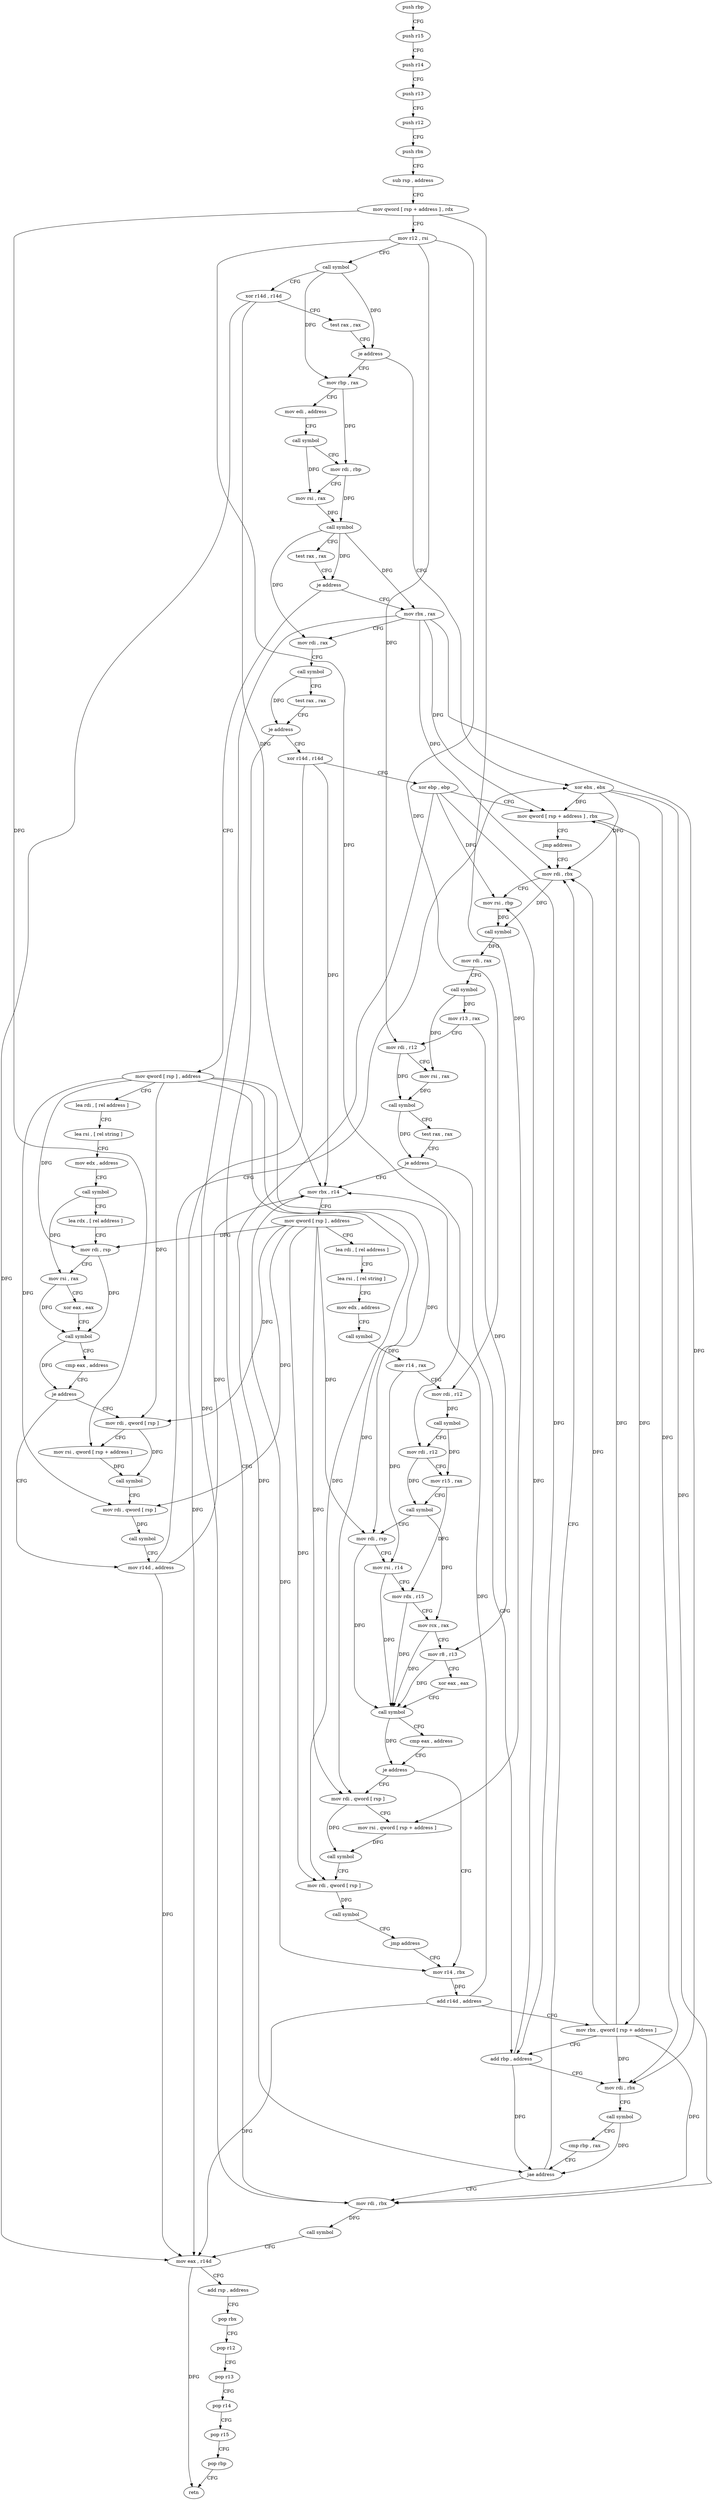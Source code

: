 digraph "func" {
"113376" [label = "push rbp" ]
"113377" [label = "push r15" ]
"113379" [label = "push r14" ]
"113381" [label = "push r13" ]
"113383" [label = "push r12" ]
"113385" [label = "push rbx" ]
"113386" [label = "sub rsp , address" ]
"113390" [label = "mov qword [ rsp + address ] , rdx" ]
"113395" [label = "mov r12 , rsi" ]
"113398" [label = "call symbol" ]
"113403" [label = "xor r14d , r14d" ]
"113406" [label = "test rax , rax" ]
"113409" [label = "je address" ]
"113761" [label = "xor ebx , ebx" ]
"113415" [label = "mov rbp , rax" ]
"113763" [label = "mov rdi , rbx" ]
"113418" [label = "mov edi , address" ]
"113423" [label = "call symbol" ]
"113428" [label = "mov rdi , rbp" ]
"113431" [label = "mov rsi , rax" ]
"113434" [label = "call symbol" ]
"113439" [label = "test rax , rax" ]
"113442" [label = "je address" ]
"113675" [label = "mov qword [ rsp ] , address" ]
"113448" [label = "mov rbx , rax" ]
"113683" [label = "lea rdi , [ rel address ]" ]
"113690" [label = "lea rsi , [ rel string ]" ]
"113697" [label = "mov edx , address" ]
"113702" [label = "call symbol" ]
"113707" [label = "lea rdx , [ rel address ]" ]
"113714" [label = "mov rdi , rsp" ]
"113717" [label = "mov rsi , rax" ]
"113720" [label = "xor eax , eax" ]
"113722" [label = "call symbol" ]
"113727" [label = "cmp eax , address" ]
"113730" [label = "je address" ]
"113755" [label = "mov r14d , address" ]
"113732" [label = "mov rdi , qword [ rsp ]" ]
"113451" [label = "mov rdi , rax" ]
"113454" [label = "call symbol" ]
"113459" [label = "test rax , rax" ]
"113462" [label = "je address" ]
"113468" [label = "xor r14d , r14d" ]
"113736" [label = "mov rsi , qword [ rsp + address ]" ]
"113741" [label = "call symbol" ]
"113746" [label = "mov rdi , qword [ rsp ]" ]
"113750" [label = "call symbol" ]
"113766" [label = "call symbol" ]
"113771" [label = "mov eax , r14d" ]
"113774" [label = "add rsp , address" ]
"113778" [label = "pop rbx" ]
"113779" [label = "pop r12" ]
"113781" [label = "pop r13" ]
"113783" [label = "pop r14" ]
"113785" [label = "pop r15" ]
"113787" [label = "pop rbp" ]
"113788" [label = "retn" ]
"113471" [label = "xor ebp , ebp" ]
"113473" [label = "mov qword [ rsp + address ] , rbx" ]
"113478" [label = "jmp address" ]
"113521" [label = "mov rdi , rbx" ]
"113524" [label = "mov rsi , rbp" ]
"113527" [label = "call symbol" ]
"113532" [label = "mov rdi , rax" ]
"113535" [label = "call symbol" ]
"113540" [label = "mov r13 , rax" ]
"113543" [label = "mov rdi , r12" ]
"113546" [label = "mov rsi , rax" ]
"113549" [label = "call symbol" ]
"113554" [label = "test rax , rax" ]
"113557" [label = "je address" ]
"113500" [label = "add rbp , address" ]
"113559" [label = "mov rbx , r14" ]
"113504" [label = "mov rdi , rbx" ]
"113507" [label = "call symbol" ]
"113512" [label = "cmp rbp , rax" ]
"113515" [label = "jae address" ]
"113562" [label = "mov qword [ rsp ] , address" ]
"113570" [label = "lea rdi , [ rel address ]" ]
"113577" [label = "lea rsi , [ rel string ]" ]
"113584" [label = "mov edx , address" ]
"113589" [label = "call symbol" ]
"113594" [label = "mov r14 , rax" ]
"113597" [label = "mov rdi , r12" ]
"113600" [label = "call symbol" ]
"113605" [label = "mov rdi , r12" ]
"113608" [label = "mov r15 , rax" ]
"113611" [label = "call symbol" ]
"113616" [label = "mov rdi , rsp" ]
"113619" [label = "mov rsi , r14" ]
"113622" [label = "mov rdx , r15" ]
"113625" [label = "mov rcx , rax" ]
"113628" [label = "mov r8 , r13" ]
"113631" [label = "xor eax , eax" ]
"113633" [label = "call symbol" ]
"113638" [label = "cmp eax , address" ]
"113641" [label = "je address" ]
"113488" [label = "mov r14 , rbx" ]
"113647" [label = "mov rdi , qword [ rsp ]" ]
"113491" [label = "add r14d , address" ]
"113495" [label = "mov rbx , qword [ rsp + address ]" ]
"113651" [label = "mov rsi , qword [ rsp + address ]" ]
"113656" [label = "call symbol" ]
"113661" [label = "mov rdi , qword [ rsp ]" ]
"113665" [label = "call symbol" ]
"113670" [label = "jmp address" ]
"113376" -> "113377" [ label = "CFG" ]
"113377" -> "113379" [ label = "CFG" ]
"113379" -> "113381" [ label = "CFG" ]
"113381" -> "113383" [ label = "CFG" ]
"113383" -> "113385" [ label = "CFG" ]
"113385" -> "113386" [ label = "CFG" ]
"113386" -> "113390" [ label = "CFG" ]
"113390" -> "113395" [ label = "CFG" ]
"113390" -> "113736" [ label = "DFG" ]
"113390" -> "113651" [ label = "DFG" ]
"113395" -> "113398" [ label = "CFG" ]
"113395" -> "113543" [ label = "DFG" ]
"113395" -> "113597" [ label = "DFG" ]
"113395" -> "113605" [ label = "DFG" ]
"113398" -> "113403" [ label = "CFG" ]
"113398" -> "113409" [ label = "DFG" ]
"113398" -> "113415" [ label = "DFG" ]
"113403" -> "113406" [ label = "CFG" ]
"113403" -> "113771" [ label = "DFG" ]
"113403" -> "113559" [ label = "DFG" ]
"113406" -> "113409" [ label = "CFG" ]
"113409" -> "113761" [ label = "CFG" ]
"113409" -> "113415" [ label = "CFG" ]
"113761" -> "113763" [ label = "DFG" ]
"113761" -> "113473" [ label = "DFG" ]
"113761" -> "113521" [ label = "DFG" ]
"113761" -> "113504" [ label = "DFG" ]
"113415" -> "113418" [ label = "CFG" ]
"113415" -> "113428" [ label = "DFG" ]
"113763" -> "113766" [ label = "DFG" ]
"113418" -> "113423" [ label = "CFG" ]
"113423" -> "113428" [ label = "CFG" ]
"113423" -> "113431" [ label = "DFG" ]
"113428" -> "113431" [ label = "CFG" ]
"113428" -> "113434" [ label = "DFG" ]
"113431" -> "113434" [ label = "DFG" ]
"113434" -> "113439" [ label = "CFG" ]
"113434" -> "113442" [ label = "DFG" ]
"113434" -> "113448" [ label = "DFG" ]
"113434" -> "113451" [ label = "DFG" ]
"113439" -> "113442" [ label = "CFG" ]
"113442" -> "113675" [ label = "CFG" ]
"113442" -> "113448" [ label = "CFG" ]
"113675" -> "113683" [ label = "CFG" ]
"113675" -> "113732" [ label = "DFG" ]
"113675" -> "113746" [ label = "DFG" ]
"113675" -> "113647" [ label = "DFG" ]
"113675" -> "113661" [ label = "DFG" ]
"113675" -> "113714" [ label = "DFG" ]
"113675" -> "113616" [ label = "DFG" ]
"113448" -> "113451" [ label = "CFG" ]
"113448" -> "113763" [ label = "DFG" ]
"113448" -> "113473" [ label = "DFG" ]
"113448" -> "113521" [ label = "DFG" ]
"113448" -> "113504" [ label = "DFG" ]
"113683" -> "113690" [ label = "CFG" ]
"113690" -> "113697" [ label = "CFG" ]
"113697" -> "113702" [ label = "CFG" ]
"113702" -> "113707" [ label = "CFG" ]
"113702" -> "113717" [ label = "DFG" ]
"113707" -> "113714" [ label = "CFG" ]
"113714" -> "113717" [ label = "CFG" ]
"113714" -> "113722" [ label = "DFG" ]
"113717" -> "113720" [ label = "CFG" ]
"113717" -> "113722" [ label = "DFG" ]
"113720" -> "113722" [ label = "CFG" ]
"113722" -> "113727" [ label = "CFG" ]
"113722" -> "113730" [ label = "DFG" ]
"113727" -> "113730" [ label = "CFG" ]
"113730" -> "113755" [ label = "CFG" ]
"113730" -> "113732" [ label = "CFG" ]
"113755" -> "113761" [ label = "CFG" ]
"113755" -> "113771" [ label = "DFG" ]
"113755" -> "113559" [ label = "DFG" ]
"113732" -> "113736" [ label = "CFG" ]
"113732" -> "113741" [ label = "DFG" ]
"113451" -> "113454" [ label = "CFG" ]
"113454" -> "113459" [ label = "CFG" ]
"113454" -> "113462" [ label = "DFG" ]
"113459" -> "113462" [ label = "CFG" ]
"113462" -> "113763" [ label = "CFG" ]
"113462" -> "113468" [ label = "CFG" ]
"113468" -> "113471" [ label = "CFG" ]
"113468" -> "113771" [ label = "DFG" ]
"113468" -> "113559" [ label = "DFG" ]
"113736" -> "113741" [ label = "DFG" ]
"113741" -> "113746" [ label = "CFG" ]
"113746" -> "113750" [ label = "DFG" ]
"113750" -> "113755" [ label = "CFG" ]
"113766" -> "113771" [ label = "CFG" ]
"113771" -> "113774" [ label = "CFG" ]
"113771" -> "113788" [ label = "DFG" ]
"113774" -> "113778" [ label = "CFG" ]
"113778" -> "113779" [ label = "CFG" ]
"113779" -> "113781" [ label = "CFG" ]
"113781" -> "113783" [ label = "CFG" ]
"113783" -> "113785" [ label = "CFG" ]
"113785" -> "113787" [ label = "CFG" ]
"113787" -> "113788" [ label = "CFG" ]
"113471" -> "113473" [ label = "CFG" ]
"113471" -> "113524" [ label = "DFG" ]
"113471" -> "113500" [ label = "DFG" ]
"113471" -> "113515" [ label = "DFG" ]
"113473" -> "113478" [ label = "CFG" ]
"113473" -> "113495" [ label = "DFG" ]
"113478" -> "113521" [ label = "CFG" ]
"113521" -> "113524" [ label = "CFG" ]
"113521" -> "113527" [ label = "DFG" ]
"113524" -> "113527" [ label = "DFG" ]
"113527" -> "113532" [ label = "DFG" ]
"113532" -> "113535" [ label = "CFG" ]
"113535" -> "113540" [ label = "DFG" ]
"113535" -> "113546" [ label = "DFG" ]
"113540" -> "113543" [ label = "CFG" ]
"113540" -> "113628" [ label = "DFG" ]
"113543" -> "113546" [ label = "CFG" ]
"113543" -> "113549" [ label = "DFG" ]
"113546" -> "113549" [ label = "DFG" ]
"113549" -> "113554" [ label = "CFG" ]
"113549" -> "113557" [ label = "DFG" ]
"113554" -> "113557" [ label = "CFG" ]
"113557" -> "113500" [ label = "CFG" ]
"113557" -> "113559" [ label = "CFG" ]
"113500" -> "113504" [ label = "CFG" ]
"113500" -> "113524" [ label = "DFG" ]
"113500" -> "113515" [ label = "DFG" ]
"113559" -> "113562" [ label = "CFG" ]
"113559" -> "113488" [ label = "DFG" ]
"113504" -> "113507" [ label = "CFG" ]
"113507" -> "113512" [ label = "CFG" ]
"113507" -> "113515" [ label = "DFG" ]
"113512" -> "113515" [ label = "CFG" ]
"113515" -> "113763" [ label = "CFG" ]
"113515" -> "113521" [ label = "CFG" ]
"113562" -> "113570" [ label = "CFG" ]
"113562" -> "113714" [ label = "DFG" ]
"113562" -> "113732" [ label = "DFG" ]
"113562" -> "113746" [ label = "DFG" ]
"113562" -> "113647" [ label = "DFG" ]
"113562" -> "113661" [ label = "DFG" ]
"113562" -> "113616" [ label = "DFG" ]
"113570" -> "113577" [ label = "CFG" ]
"113577" -> "113584" [ label = "CFG" ]
"113584" -> "113589" [ label = "CFG" ]
"113589" -> "113594" [ label = "DFG" ]
"113594" -> "113597" [ label = "CFG" ]
"113594" -> "113619" [ label = "DFG" ]
"113597" -> "113600" [ label = "DFG" ]
"113600" -> "113605" [ label = "CFG" ]
"113600" -> "113608" [ label = "DFG" ]
"113605" -> "113608" [ label = "CFG" ]
"113605" -> "113611" [ label = "DFG" ]
"113608" -> "113611" [ label = "CFG" ]
"113608" -> "113622" [ label = "DFG" ]
"113611" -> "113616" [ label = "CFG" ]
"113611" -> "113625" [ label = "DFG" ]
"113616" -> "113619" [ label = "CFG" ]
"113616" -> "113633" [ label = "DFG" ]
"113619" -> "113622" [ label = "CFG" ]
"113619" -> "113633" [ label = "DFG" ]
"113622" -> "113625" [ label = "CFG" ]
"113622" -> "113633" [ label = "DFG" ]
"113625" -> "113628" [ label = "CFG" ]
"113625" -> "113633" [ label = "DFG" ]
"113628" -> "113631" [ label = "CFG" ]
"113628" -> "113633" [ label = "DFG" ]
"113631" -> "113633" [ label = "CFG" ]
"113633" -> "113638" [ label = "CFG" ]
"113633" -> "113641" [ label = "DFG" ]
"113638" -> "113641" [ label = "CFG" ]
"113641" -> "113488" [ label = "CFG" ]
"113641" -> "113647" [ label = "CFG" ]
"113488" -> "113491" [ label = "DFG" ]
"113647" -> "113651" [ label = "CFG" ]
"113647" -> "113656" [ label = "DFG" ]
"113491" -> "113495" [ label = "CFG" ]
"113491" -> "113771" [ label = "DFG" ]
"113491" -> "113559" [ label = "DFG" ]
"113495" -> "113500" [ label = "CFG" ]
"113495" -> "113763" [ label = "DFG" ]
"113495" -> "113473" [ label = "DFG" ]
"113495" -> "113521" [ label = "DFG" ]
"113495" -> "113504" [ label = "DFG" ]
"113651" -> "113656" [ label = "DFG" ]
"113656" -> "113661" [ label = "CFG" ]
"113661" -> "113665" [ label = "DFG" ]
"113665" -> "113670" [ label = "CFG" ]
"113670" -> "113488" [ label = "CFG" ]
}
